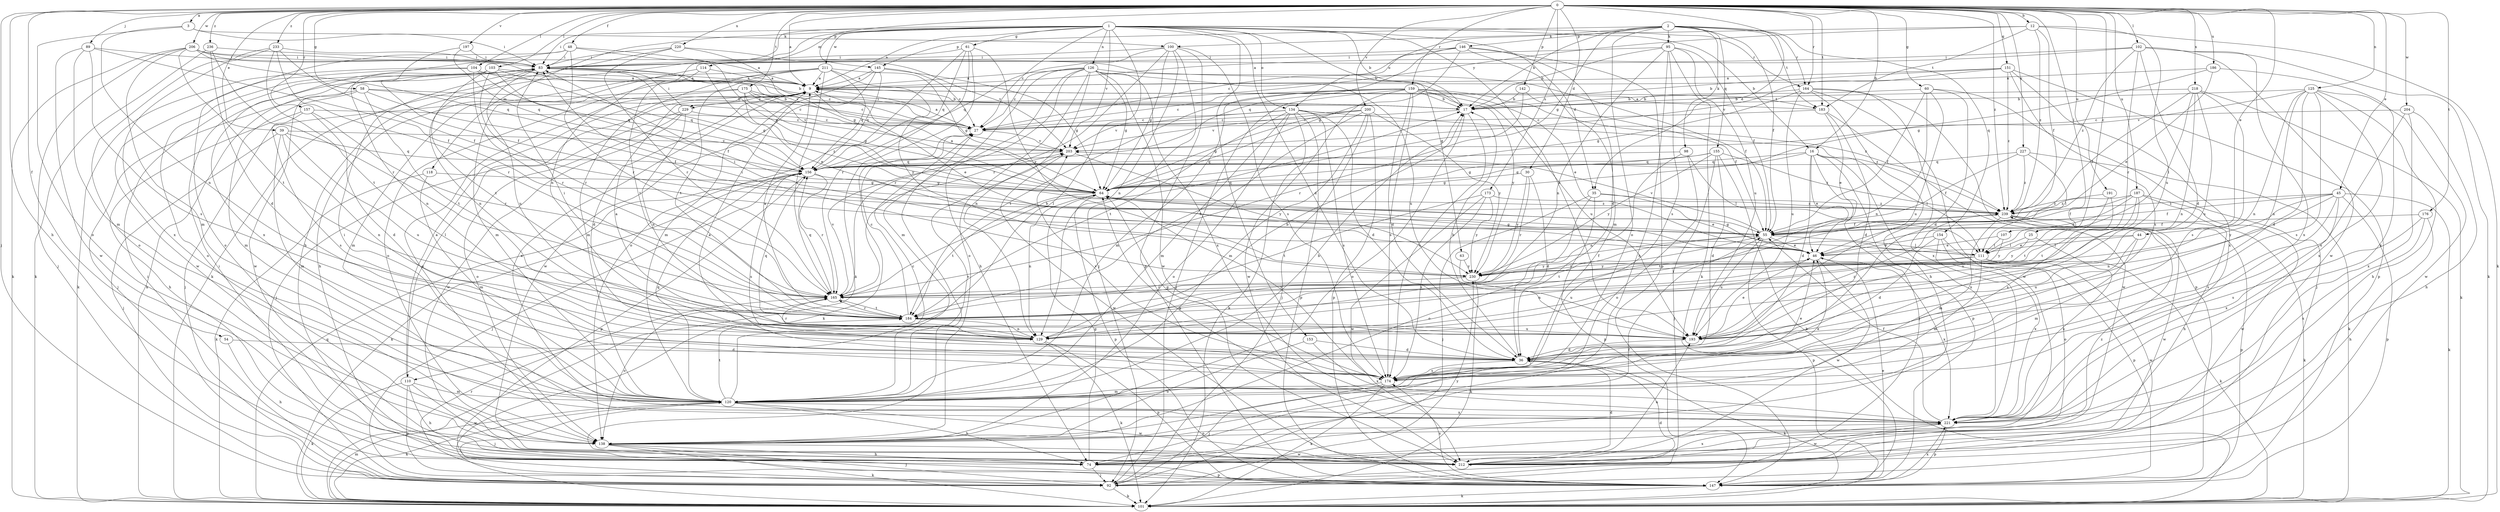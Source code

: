 strict digraph  {
0;
1;
2;
3;
9;
12;
16;
17;
25;
27;
30;
35;
36;
39;
44;
45;
46;
48;
54;
55;
58;
60;
61;
63;
64;
74;
83;
89;
92;
95;
98;
100;
101;
102;
103;
104;
107;
110;
111;
114;
118;
120;
125;
126;
129;
134;
138;
142;
145;
146;
147;
151;
153;
154;
155;
156;
157;
159;
164;
165;
173;
174;
175;
176;
183;
184;
186;
187;
191;
193;
197;
200;
203;
204;
206;
211;
212;
218;
220;
221;
227;
229;
230;
233;
236;
239;
0 -> 3  [label=a];
0 -> 9  [label=a];
0 -> 12  [label=b];
0 -> 16  [label=b];
0 -> 25  [label=c];
0 -> 30  [label=d];
0 -> 35  [label=d];
0 -> 39  [label=e];
0 -> 44  [label=e];
0 -> 45  [label=e];
0 -> 48  [label=f];
0 -> 54  [label=f];
0 -> 58  [label=g];
0 -> 60  [label=g];
0 -> 74  [label=h];
0 -> 89  [label=j];
0 -> 92  [label=j];
0 -> 102  [label=l];
0 -> 103  [label=l];
0 -> 104  [label=l];
0 -> 107  [label=l];
0 -> 125  [label=n];
0 -> 142  [label=p];
0 -> 145  [label=p];
0 -> 151  [label=q];
0 -> 157  [label=r];
0 -> 159  [label=r];
0 -> 164  [label=r];
0 -> 173  [label=s];
0 -> 175  [label=t];
0 -> 176  [label=t];
0 -> 183  [label=t];
0 -> 186  [label=u];
0 -> 187  [label=u];
0 -> 191  [label=u];
0 -> 197  [label=v];
0 -> 200  [label=v];
0 -> 204  [label=w];
0 -> 206  [label=w];
0 -> 218  [label=x];
0 -> 220  [label=x];
0 -> 227  [label=y];
0 -> 233  [label=z];
0 -> 236  [label=z];
0 -> 239  [label=z];
1 -> 9  [label=a];
1 -> 16  [label=b];
1 -> 17  [label=b];
1 -> 27  [label=c];
1 -> 35  [label=d];
1 -> 36  [label=d];
1 -> 61  [label=g];
1 -> 63  [label=g];
1 -> 74  [label=h];
1 -> 83  [label=i];
1 -> 110  [label=l];
1 -> 114  [label=m];
1 -> 118  [label=m];
1 -> 126  [label=n];
1 -> 129  [label=n];
1 -> 134  [label=o];
1 -> 153  [label=q];
1 -> 164  [label=r];
1 -> 193  [label=u];
1 -> 203  [label=v];
1 -> 211  [label=w];
2 -> 17  [label=b];
2 -> 55  [label=f];
2 -> 64  [label=g];
2 -> 95  [label=k];
2 -> 98  [label=k];
2 -> 134  [label=o];
2 -> 138  [label=o];
2 -> 145  [label=p];
2 -> 146  [label=p];
2 -> 154  [label=q];
2 -> 155  [label=q];
2 -> 164  [label=r];
2 -> 183  [label=t];
3 -> 83  [label=i];
3 -> 100  [label=k];
3 -> 129  [label=n];
3 -> 138  [label=o];
9 -> 17  [label=b];
9 -> 36  [label=d];
9 -> 46  [label=e];
9 -> 110  [label=l];
9 -> 138  [label=o];
9 -> 183  [label=t];
9 -> 229  [label=y];
12 -> 55  [label=f];
12 -> 100  [label=k];
12 -> 101  [label=k];
12 -> 183  [label=t];
12 -> 193  [label=u];
12 -> 229  [label=y];
12 -> 239  [label=z];
16 -> 36  [label=d];
16 -> 46  [label=e];
16 -> 64  [label=g];
16 -> 92  [label=j];
16 -> 111  [label=l];
16 -> 147  [label=p];
16 -> 156  [label=q];
16 -> 221  [label=x];
17 -> 27  [label=c];
17 -> 138  [label=o];
17 -> 174  [label=s];
25 -> 111  [label=l];
25 -> 221  [label=x];
25 -> 230  [label=y];
27 -> 9  [label=a];
27 -> 83  [label=i];
27 -> 101  [label=k];
27 -> 203  [label=v];
30 -> 36  [label=d];
30 -> 64  [label=g];
30 -> 165  [label=r];
30 -> 230  [label=y];
35 -> 46  [label=e];
35 -> 92  [label=j];
35 -> 138  [label=o];
35 -> 147  [label=p];
35 -> 239  [label=z];
36 -> 17  [label=b];
36 -> 101  [label=k];
36 -> 174  [label=s];
39 -> 92  [label=j];
39 -> 120  [label=m];
39 -> 129  [label=n];
39 -> 156  [label=q];
39 -> 193  [label=u];
39 -> 203  [label=v];
44 -> 46  [label=e];
44 -> 111  [label=l];
44 -> 120  [label=m];
44 -> 193  [label=u];
45 -> 55  [label=f];
45 -> 101  [label=k];
45 -> 129  [label=n];
45 -> 147  [label=p];
45 -> 174  [label=s];
45 -> 221  [label=x];
45 -> 230  [label=y];
45 -> 239  [label=z];
46 -> 64  [label=g];
46 -> 212  [label=w];
46 -> 221  [label=x];
46 -> 230  [label=y];
48 -> 9  [label=a];
48 -> 64  [label=g];
48 -> 83  [label=i];
48 -> 138  [label=o];
48 -> 165  [label=r];
48 -> 221  [label=x];
54 -> 36  [label=d];
54 -> 74  [label=h];
55 -> 46  [label=e];
55 -> 111  [label=l];
55 -> 147  [label=p];
55 -> 165  [label=r];
55 -> 184  [label=t];
55 -> 193  [label=u];
55 -> 203  [label=v];
58 -> 17  [label=b];
58 -> 27  [label=c];
58 -> 55  [label=f];
58 -> 92  [label=j];
58 -> 120  [label=m];
58 -> 184  [label=t];
60 -> 17  [label=b];
60 -> 36  [label=d];
60 -> 55  [label=f];
60 -> 92  [label=j];
60 -> 129  [label=n];
60 -> 193  [label=u];
61 -> 83  [label=i];
61 -> 101  [label=k];
61 -> 138  [label=o];
61 -> 156  [label=q];
61 -> 165  [label=r];
61 -> 230  [label=y];
63 -> 193  [label=u];
63 -> 230  [label=y];
64 -> 9  [label=a];
64 -> 129  [label=n];
64 -> 147  [label=p];
64 -> 174  [label=s];
64 -> 184  [label=t];
64 -> 239  [label=z];
74 -> 55  [label=f];
74 -> 64  [label=g];
74 -> 83  [label=i];
74 -> 92  [label=j];
74 -> 147  [label=p];
74 -> 239  [label=z];
83 -> 9  [label=a];
83 -> 27  [label=c];
83 -> 64  [label=g];
83 -> 101  [label=k];
83 -> 129  [label=n];
83 -> 193  [label=u];
83 -> 212  [label=w];
89 -> 55  [label=f];
89 -> 83  [label=i];
89 -> 120  [label=m];
89 -> 174  [label=s];
89 -> 212  [label=w];
92 -> 36  [label=d];
92 -> 83  [label=i];
92 -> 101  [label=k];
92 -> 230  [label=y];
95 -> 17  [label=b];
95 -> 55  [label=f];
95 -> 74  [label=h];
95 -> 83  [label=i];
95 -> 101  [label=k];
95 -> 129  [label=n];
95 -> 174  [label=s];
95 -> 193  [label=u];
98 -> 111  [label=l];
98 -> 129  [label=n];
98 -> 138  [label=o];
98 -> 156  [label=q];
100 -> 64  [label=g];
100 -> 83  [label=i];
100 -> 92  [label=j];
100 -> 129  [label=n];
100 -> 147  [label=p];
100 -> 156  [label=q];
100 -> 165  [label=r];
100 -> 174  [label=s];
101 -> 120  [label=m];
101 -> 156  [label=q];
102 -> 9  [label=a];
102 -> 36  [label=d];
102 -> 83  [label=i];
102 -> 101  [label=k];
102 -> 165  [label=r];
102 -> 212  [label=w];
102 -> 221  [label=x];
102 -> 239  [label=z];
103 -> 9  [label=a];
103 -> 55  [label=f];
103 -> 129  [label=n];
103 -> 138  [label=o];
103 -> 156  [label=q];
103 -> 165  [label=r];
103 -> 184  [label=t];
104 -> 9  [label=a];
104 -> 17  [label=b];
104 -> 101  [label=k];
104 -> 156  [label=q];
104 -> 165  [label=r];
104 -> 212  [label=w];
107 -> 46  [label=e];
107 -> 111  [label=l];
107 -> 230  [label=y];
110 -> 9  [label=a];
110 -> 74  [label=h];
110 -> 101  [label=k];
110 -> 120  [label=m];
110 -> 147  [label=p];
110 -> 212  [label=w];
111 -> 64  [label=g];
111 -> 83  [label=i];
111 -> 101  [label=k];
111 -> 120  [label=m];
111 -> 129  [label=n];
111 -> 212  [label=w];
111 -> 230  [label=y];
114 -> 9  [label=a];
114 -> 46  [label=e];
114 -> 120  [label=m];
114 -> 184  [label=t];
118 -> 64  [label=g];
118 -> 101  [label=k];
118 -> 120  [label=m];
120 -> 17  [label=b];
120 -> 27  [label=c];
120 -> 46  [label=e];
120 -> 74  [label=h];
120 -> 83  [label=i];
120 -> 92  [label=j];
120 -> 101  [label=k];
120 -> 156  [label=q];
120 -> 184  [label=t];
120 -> 203  [label=v];
120 -> 212  [label=w];
120 -> 221  [label=x];
125 -> 17  [label=b];
125 -> 36  [label=d];
125 -> 74  [label=h];
125 -> 129  [label=n];
125 -> 174  [label=s];
125 -> 193  [label=u];
125 -> 203  [label=v];
125 -> 212  [label=w];
125 -> 221  [label=x];
126 -> 9  [label=a];
126 -> 27  [label=c];
126 -> 55  [label=f];
126 -> 64  [label=g];
126 -> 74  [label=h];
126 -> 120  [label=m];
126 -> 129  [label=n];
126 -> 138  [label=o];
126 -> 165  [label=r];
126 -> 193  [label=u];
126 -> 212  [label=w];
126 -> 221  [label=x];
129 -> 9  [label=a];
129 -> 17  [label=b];
129 -> 101  [label=k];
129 -> 147  [label=p];
129 -> 165  [label=r];
134 -> 27  [label=c];
134 -> 36  [label=d];
134 -> 101  [label=k];
134 -> 120  [label=m];
134 -> 138  [label=o];
134 -> 147  [label=p];
134 -> 174  [label=s];
134 -> 184  [label=t];
134 -> 203  [label=v];
134 -> 239  [label=z];
138 -> 74  [label=h];
138 -> 92  [label=j];
138 -> 101  [label=k];
138 -> 212  [label=w];
142 -> 17  [label=b];
142 -> 55  [label=f];
142 -> 165  [label=r];
145 -> 9  [label=a];
145 -> 27  [label=c];
145 -> 64  [label=g];
145 -> 120  [label=m];
145 -> 156  [label=q];
145 -> 212  [label=w];
146 -> 27  [label=c];
146 -> 36  [label=d];
146 -> 64  [label=g];
146 -> 83  [label=i];
146 -> 120  [label=m];
146 -> 147  [label=p];
146 -> 156  [label=q];
147 -> 27  [label=c];
147 -> 46  [label=e];
147 -> 101  [label=k];
147 -> 165  [label=r];
147 -> 174  [label=s];
147 -> 221  [label=x];
151 -> 9  [label=a];
151 -> 17  [label=b];
151 -> 147  [label=p];
151 -> 174  [label=s];
151 -> 203  [label=v];
151 -> 221  [label=x];
151 -> 239  [label=z];
153 -> 36  [label=d];
153 -> 138  [label=o];
153 -> 221  [label=x];
154 -> 36  [label=d];
154 -> 46  [label=e];
154 -> 138  [label=o];
154 -> 147  [label=p];
154 -> 221  [label=x];
155 -> 36  [label=d];
155 -> 64  [label=g];
155 -> 92  [label=j];
155 -> 101  [label=k];
155 -> 156  [label=q];
155 -> 230  [label=y];
155 -> 239  [label=z];
156 -> 64  [label=g];
156 -> 92  [label=j];
156 -> 101  [label=k];
156 -> 147  [label=p];
156 -> 165  [label=r];
156 -> 174  [label=s];
157 -> 27  [label=c];
157 -> 36  [label=d];
157 -> 74  [label=h];
157 -> 165  [label=r];
157 -> 174  [label=s];
159 -> 17  [label=b];
159 -> 27  [label=c];
159 -> 36  [label=d];
159 -> 46  [label=e];
159 -> 92  [label=j];
159 -> 120  [label=m];
159 -> 174  [label=s];
159 -> 184  [label=t];
159 -> 193  [label=u];
159 -> 212  [label=w];
159 -> 230  [label=y];
159 -> 239  [label=z];
164 -> 17  [label=b];
164 -> 64  [label=g];
164 -> 74  [label=h];
164 -> 147  [label=p];
164 -> 193  [label=u];
164 -> 212  [label=w];
164 -> 221  [label=x];
165 -> 17  [label=b];
165 -> 138  [label=o];
165 -> 156  [label=q];
165 -> 184  [label=t];
165 -> 203  [label=v];
173 -> 174  [label=s];
173 -> 184  [label=t];
173 -> 212  [label=w];
173 -> 230  [label=y];
173 -> 239  [label=z];
174 -> 9  [label=a];
174 -> 46  [label=e];
174 -> 64  [label=g];
174 -> 92  [label=j];
174 -> 101  [label=k];
174 -> 120  [label=m];
174 -> 203  [label=v];
175 -> 17  [label=b];
175 -> 27  [label=c];
175 -> 64  [label=g];
175 -> 92  [label=j];
175 -> 120  [label=m];
175 -> 203  [label=v];
175 -> 239  [label=z];
176 -> 55  [label=f];
176 -> 74  [label=h];
176 -> 174  [label=s];
176 -> 221  [label=x];
183 -> 9  [label=a];
183 -> 27  [label=c];
183 -> 36  [label=d];
183 -> 46  [label=e];
183 -> 212  [label=w];
184 -> 9  [label=a];
184 -> 27  [label=c];
184 -> 83  [label=i];
184 -> 129  [label=n];
184 -> 165  [label=r];
184 -> 193  [label=u];
186 -> 9  [label=a];
186 -> 46  [label=e];
186 -> 64  [label=g];
186 -> 221  [label=x];
187 -> 46  [label=e];
187 -> 55  [label=f];
187 -> 74  [label=h];
187 -> 184  [label=t];
187 -> 193  [label=u];
187 -> 212  [label=w];
187 -> 239  [label=z];
191 -> 174  [label=s];
191 -> 184  [label=t];
191 -> 239  [label=z];
193 -> 36  [label=d];
193 -> 46  [label=e];
193 -> 156  [label=q];
193 -> 239  [label=z];
197 -> 55  [label=f];
197 -> 83  [label=i];
197 -> 156  [label=q];
200 -> 27  [label=c];
200 -> 64  [label=g];
200 -> 92  [label=j];
200 -> 120  [label=m];
200 -> 147  [label=p];
200 -> 184  [label=t];
200 -> 203  [label=v];
200 -> 230  [label=y];
203 -> 156  [label=q];
203 -> 212  [label=w];
203 -> 230  [label=y];
204 -> 27  [label=c];
204 -> 74  [label=h];
204 -> 174  [label=s];
204 -> 221  [label=x];
206 -> 17  [label=b];
206 -> 83  [label=i];
206 -> 92  [label=j];
206 -> 101  [label=k];
206 -> 120  [label=m];
206 -> 156  [label=q];
206 -> 184  [label=t];
206 -> 203  [label=v];
211 -> 9  [label=a];
211 -> 64  [label=g];
211 -> 74  [label=h];
211 -> 120  [label=m];
211 -> 138  [label=o];
211 -> 156  [label=q];
211 -> 165  [label=r];
211 -> 184  [label=t];
211 -> 230  [label=y];
212 -> 36  [label=d];
212 -> 193  [label=u];
212 -> 221  [label=x];
218 -> 17  [label=b];
218 -> 55  [label=f];
218 -> 101  [label=k];
218 -> 111  [label=l];
218 -> 129  [label=n];
218 -> 174  [label=s];
218 -> 193  [label=u];
220 -> 64  [label=g];
220 -> 83  [label=i];
220 -> 101  [label=k];
220 -> 165  [label=r];
220 -> 203  [label=v];
221 -> 9  [label=a];
221 -> 55  [label=f];
221 -> 64  [label=g];
221 -> 138  [label=o];
221 -> 147  [label=p];
221 -> 212  [label=w];
227 -> 55  [label=f];
227 -> 101  [label=k];
227 -> 111  [label=l];
227 -> 156  [label=q];
227 -> 239  [label=z];
229 -> 27  [label=c];
229 -> 83  [label=i];
229 -> 92  [label=j];
229 -> 129  [label=n];
229 -> 138  [label=o];
229 -> 212  [label=w];
230 -> 55  [label=f];
230 -> 83  [label=i];
230 -> 101  [label=k];
230 -> 165  [label=r];
233 -> 55  [label=f];
233 -> 83  [label=i];
233 -> 138  [label=o];
233 -> 165  [label=r];
233 -> 184  [label=t];
233 -> 221  [label=x];
236 -> 36  [label=d];
236 -> 83  [label=i];
236 -> 101  [label=k];
236 -> 165  [label=r];
239 -> 55  [label=f];
239 -> 101  [label=k];
239 -> 120  [label=m];
239 -> 147  [label=p];
239 -> 184  [label=t];
239 -> 212  [label=w];
}
